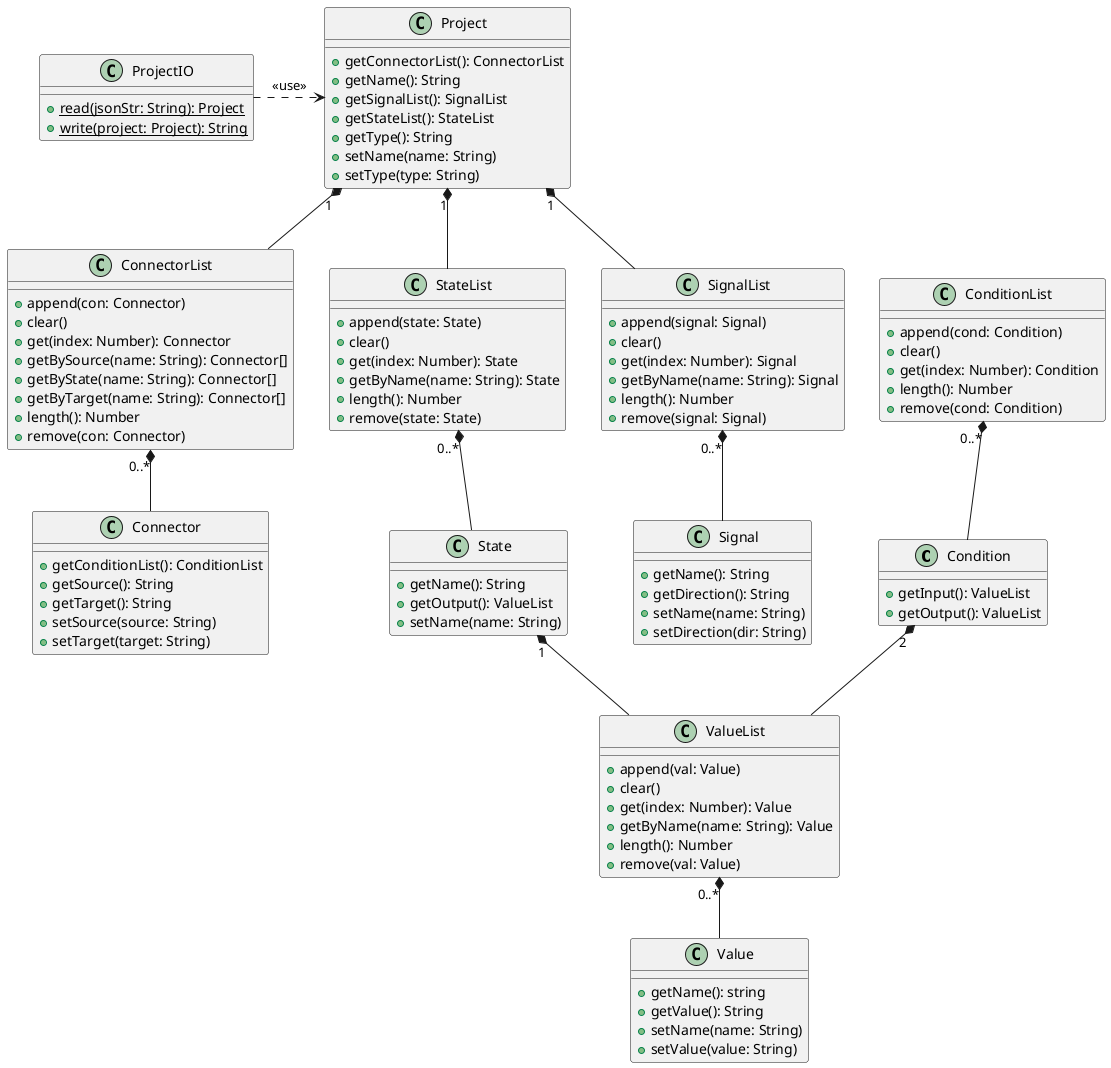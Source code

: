 @startuml

skinparam maxWidth 100

class Condition {
    + getInput(): ValueList
    + getOutput(): ValueList
}
Condition "2" *-- ValueList

class ConditionList {
    + append(cond: Condition)
    + clear()
    + get(index: Number): Condition
    + length(): Number
    + remove(cond: Condition)
}
ConditionList "0..*" *-- Condition

class Connector {
    + getConditionList(): ConditionList
    + getSource(): String
    + getTarget(): String
    + setSource(source: String)
    + setTarget(target: String)
}

class ConnectorList {
    + append(con: Connector)
    + clear()
    + get(index: Number): Connector
    + getBySource(name: String): Connector[]
    + getByState(name: String): Connector[]
    + getByTarget(name: String): Connector[]
    + length(): Number
    + remove(con: Connector)
}
ConnectorList "0..*" *-- Connector

class Project {
    + getConnectorList(): ConnectorList
    + getName(): String
    + getSignalList(): SignalList
    + getStateList(): StateList
    + getType(): String
    + setName(name: String)
    + setType(type: String)
}
Project "1" *-- ConnectorList
Project "1" *-- StateList
Project "1" *-- SignalList

class ProjectIO {
    + {static} read(jsonStr: String): Project
    + {static} write(project: Project): String
}
ProjectIO .> Project: <<use>>

class Signal {
    + getName(): String
    + getDirection(): String
    + setName(name: String)
    + setDirection(dir: String)
}

class SignalList {
    + append(signal: Signal)
    + clear()
    + get(index: Number): Signal
    + getByName(name: String): Signal
    + length(): Number
    + remove(signal: Signal)
}
SignalList "0..*" *-- Signal

class State {
    + getName(): String
    + getOutput(): ValueList
    + setName(name: String)
}
State "1" *-- ValueList

class StateList {
    + append(state: State)
    + clear()
    + get(index: Number): State
    + getByName(name: String): State
    + length(): Number
    + remove(state: State)
}
StateList "0..*" *-- State

class Value {
    + getName(): string
    + getValue(): String
    + setName(name: String)
    + setValue(value: String)
}

class ValueList {
    + append(val: Value)
    + clear()
    + get(index: Number): Value
    + getByName(name: String): Value
    + length(): Number
    + remove(val: Value)
}
ValueList "0..*" *-- Value

@enduml